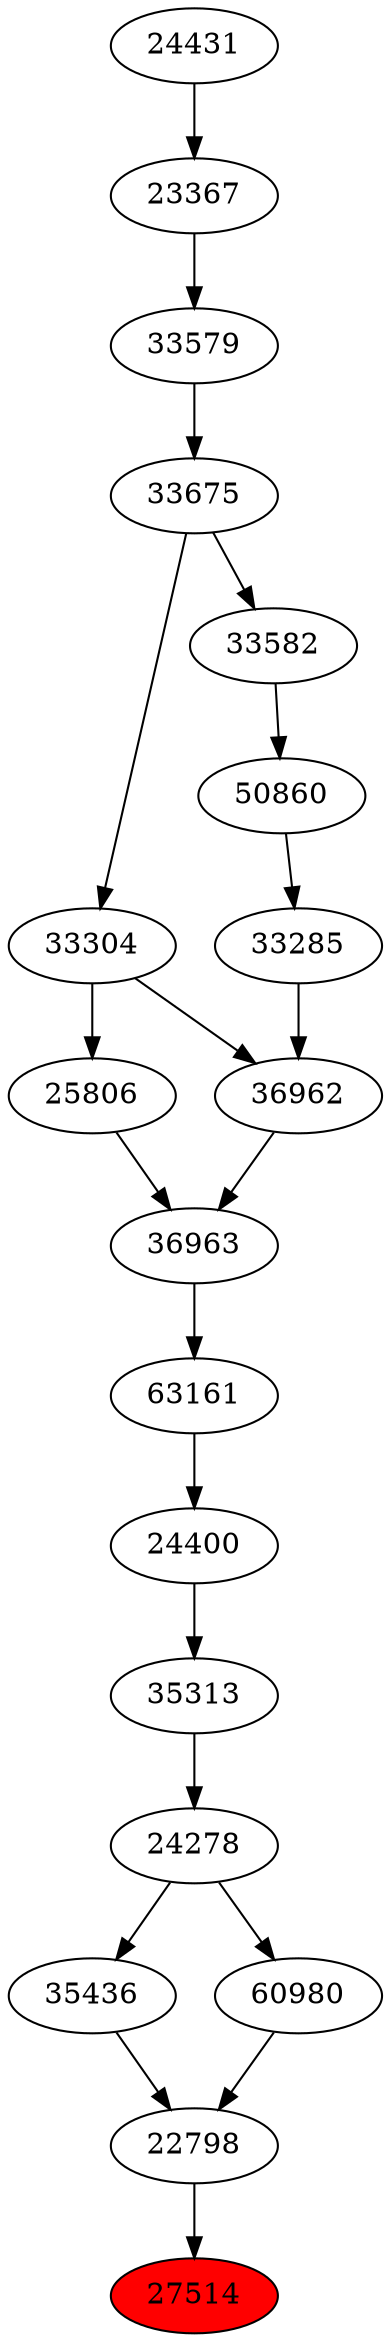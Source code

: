 strict digraph{ 
27514 [label="27514" fillcolor=red style=filled]
22798 -> 27514
22798 [label="22798"]
35436 -> 22798
60980 -> 22798
35436 [label="35436"]
24278 -> 35436
60980 [label="60980"]
24278 -> 60980
24278 [label="24278"]
35313 -> 24278
35313 [label="35313"]
24400 -> 35313
24400 [label="24400"]
63161 -> 24400
63161 [label="63161"]
36963 -> 63161
36963 [label="36963"]
36962 -> 36963
25806 -> 36963
36962 [label="36962"]
33285 -> 36962
33304 -> 36962
25806 [label="25806"]
33304 -> 25806
33285 [label="33285"]
50860 -> 33285
33304 [label="33304"]
33675 -> 33304
50860 [label="50860"]
33582 -> 50860
33675 [label="33675"]
33579 -> 33675
33582 [label="33582"]
33675 -> 33582
33579 [label="33579"]
23367 -> 33579
23367 [label="23367"]
24431 -> 23367
24431 [label="24431"]
}